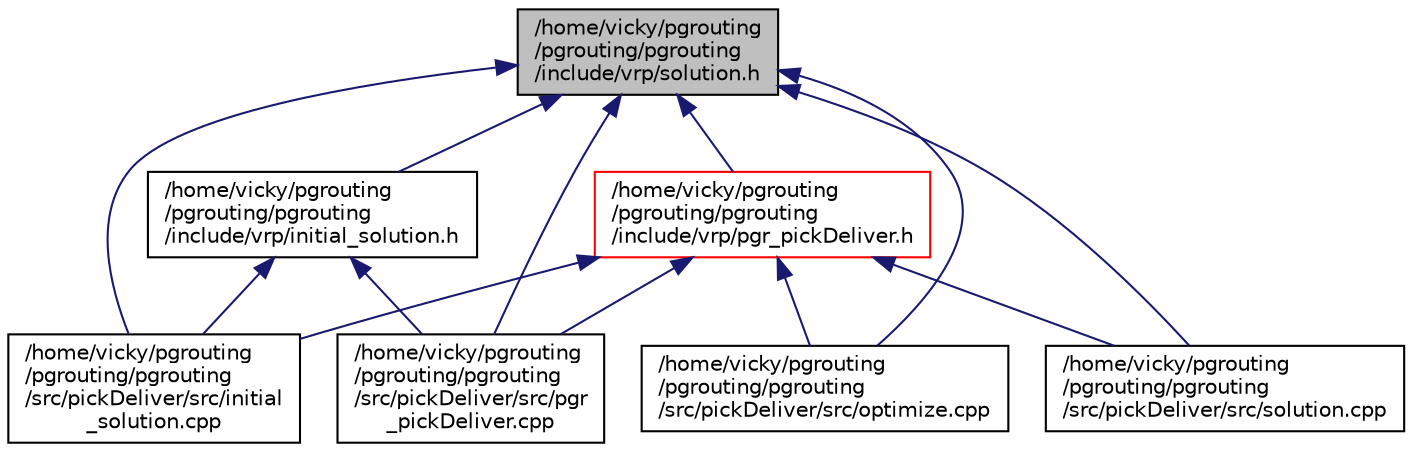 digraph "/home/vicky/pgrouting/pgrouting/pgrouting/include/vrp/solution.h"
{
  edge [fontname="Helvetica",fontsize="10",labelfontname="Helvetica",labelfontsize="10"];
  node [fontname="Helvetica",fontsize="10",shape=record];
  Node39 [label="/home/vicky/pgrouting\l/pgrouting/pgrouting\l/include/vrp/solution.h",height=0.2,width=0.4,color="black", fillcolor="grey75", style="filled", fontcolor="black"];
  Node39 -> Node40 [dir="back",color="midnightblue",fontsize="10",style="solid",fontname="Helvetica"];
  Node40 [label="/home/vicky/pgrouting\l/pgrouting/pgrouting\l/src/pickDeliver/src/initial\l_solution.cpp",height=0.2,width=0.4,color="black", fillcolor="white", style="filled",URL="$initial__solution_8cpp.html"];
  Node39 -> Node41 [dir="back",color="midnightblue",fontsize="10",style="solid",fontname="Helvetica"];
  Node41 [label="/home/vicky/pgrouting\l/pgrouting/pgrouting\l/src/pickDeliver/src/optimize.cpp",height=0.2,width=0.4,color="black", fillcolor="white", style="filled",URL="$optimize_8cpp.html"];
  Node39 -> Node42 [dir="back",color="midnightblue",fontsize="10",style="solid",fontname="Helvetica"];
  Node42 [label="/home/vicky/pgrouting\l/pgrouting/pgrouting\l/src/pickDeliver/src/pgr\l_pickDeliver.cpp",height=0.2,width=0.4,color="black", fillcolor="white", style="filled",URL="$pgr__pickDeliver_8cpp.html"];
  Node39 -> Node43 [dir="back",color="midnightblue",fontsize="10",style="solid",fontname="Helvetica"];
  Node43 [label="/home/vicky/pgrouting\l/pgrouting/pgrouting\l/src/pickDeliver/src/solution.cpp",height=0.2,width=0.4,color="black", fillcolor="white", style="filled",URL="$solution_8cpp.html"];
  Node39 -> Node44 [dir="back",color="midnightblue",fontsize="10",style="solid",fontname="Helvetica"];
  Node44 [label="/home/vicky/pgrouting\l/pgrouting/pgrouting\l/include/vrp/initial_solution.h",height=0.2,width=0.4,color="black", fillcolor="white", style="filled",URL="$initial__solution_8h.html"];
  Node44 -> Node40 [dir="back",color="midnightblue",fontsize="10",style="solid",fontname="Helvetica"];
  Node44 -> Node42 [dir="back",color="midnightblue",fontsize="10",style="solid",fontname="Helvetica"];
  Node39 -> Node45 [dir="back",color="midnightblue",fontsize="10",style="solid",fontname="Helvetica"];
  Node45 [label="/home/vicky/pgrouting\l/pgrouting/pgrouting\l/include/vrp/pgr_pickDeliver.h",height=0.2,width=0.4,color="red", fillcolor="white", style="filled",URL="$pgr__pickDeliver_8h.html"];
  Node45 -> Node40 [dir="back",color="midnightblue",fontsize="10",style="solid",fontname="Helvetica"];
  Node45 -> Node41 [dir="back",color="midnightblue",fontsize="10",style="solid",fontname="Helvetica"];
  Node45 -> Node42 [dir="back",color="midnightblue",fontsize="10",style="solid",fontname="Helvetica"];
  Node45 -> Node43 [dir="back",color="midnightblue",fontsize="10",style="solid",fontname="Helvetica"];
}
